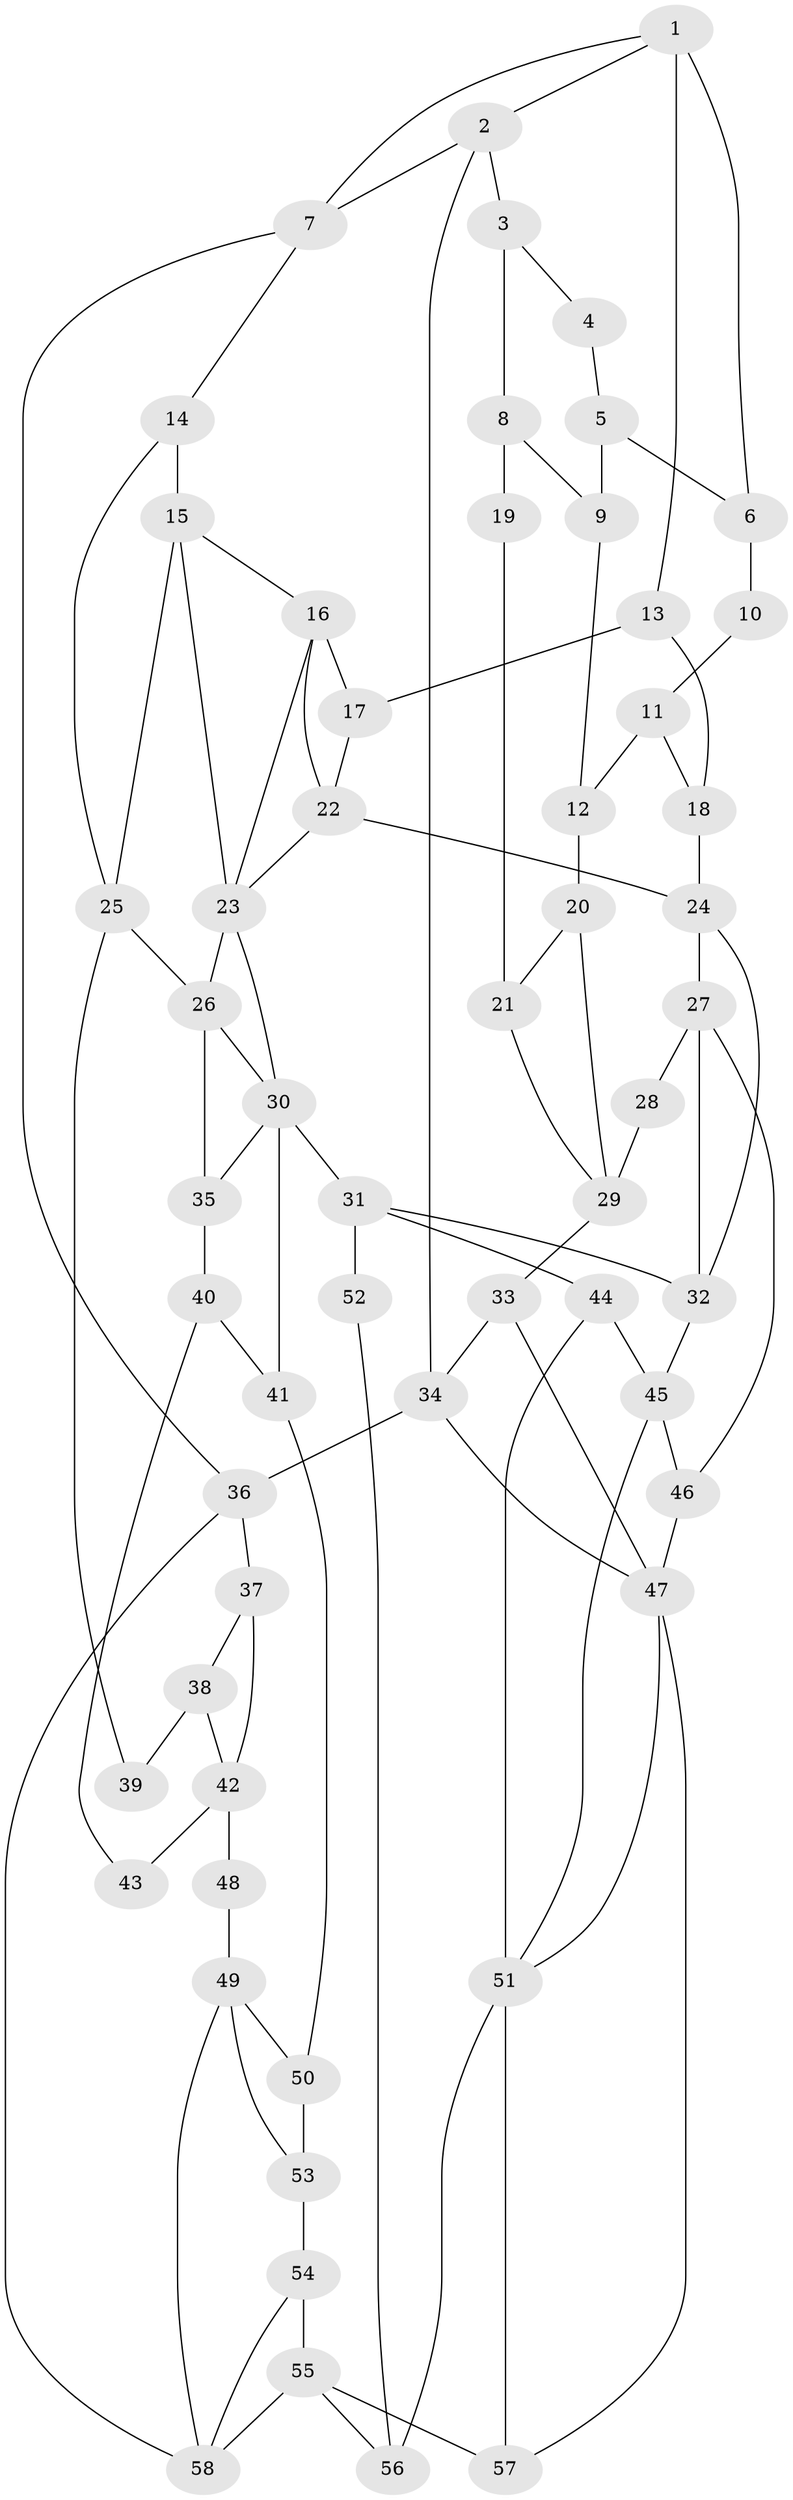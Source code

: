 // original degree distribution, {3: 0.034482758620689655, 6: 0.25, 4: 0.23275862068965517, 5: 0.4827586206896552}
// Generated by graph-tools (version 1.1) at 2025/38/03/09/25 02:38:45]
// undirected, 58 vertices, 97 edges
graph export_dot {
graph [start="1"]
  node [color=gray90,style=filled];
  1;
  2;
  3;
  4;
  5;
  6;
  7;
  8;
  9;
  10;
  11;
  12;
  13;
  14;
  15;
  16;
  17;
  18;
  19;
  20;
  21;
  22;
  23;
  24;
  25;
  26;
  27;
  28;
  29;
  30;
  31;
  32;
  33;
  34;
  35;
  36;
  37;
  38;
  39;
  40;
  41;
  42;
  43;
  44;
  45;
  46;
  47;
  48;
  49;
  50;
  51;
  52;
  53;
  54;
  55;
  56;
  57;
  58;
  1 -- 2 [weight=1.0];
  1 -- 6 [weight=1.0];
  1 -- 7 [weight=1.0];
  1 -- 13 [weight=2.0];
  2 -- 3 [weight=1.0];
  2 -- 7 [weight=1.0];
  2 -- 34 [weight=1.0];
  3 -- 4 [weight=1.0];
  3 -- 8 [weight=1.0];
  4 -- 5 [weight=1.0];
  5 -- 6 [weight=1.0];
  5 -- 9 [weight=1.0];
  6 -- 10 [weight=2.0];
  7 -- 14 [weight=1.0];
  7 -- 36 [weight=1.0];
  8 -- 9 [weight=1.0];
  8 -- 19 [weight=2.0];
  9 -- 12 [weight=1.0];
  10 -- 11 [weight=1.0];
  11 -- 12 [weight=1.0];
  11 -- 18 [weight=1.0];
  12 -- 20 [weight=1.0];
  13 -- 17 [weight=2.0];
  13 -- 18 [weight=1.0];
  14 -- 15 [weight=1.0];
  14 -- 25 [weight=1.0];
  15 -- 16 [weight=1.0];
  15 -- 23 [weight=1.0];
  15 -- 25 [weight=1.0];
  16 -- 17 [weight=3.0];
  16 -- 22 [weight=1.0];
  16 -- 23 [weight=1.0];
  17 -- 22 [weight=1.0];
  18 -- 24 [weight=1.0];
  19 -- 21 [weight=1.0];
  20 -- 21 [weight=1.0];
  20 -- 29 [weight=1.0];
  21 -- 29 [weight=1.0];
  22 -- 23 [weight=1.0];
  22 -- 24 [weight=1.0];
  23 -- 26 [weight=1.0];
  23 -- 30 [weight=1.0];
  24 -- 27 [weight=1.0];
  24 -- 32 [weight=1.0];
  25 -- 26 [weight=2.0];
  25 -- 39 [weight=2.0];
  26 -- 30 [weight=1.0];
  26 -- 35 [weight=1.0];
  27 -- 28 [weight=2.0];
  27 -- 32 [weight=1.0];
  27 -- 46 [weight=1.0];
  28 -- 29 [weight=3.0];
  29 -- 33 [weight=1.0];
  30 -- 31 [weight=2.0];
  30 -- 35 [weight=1.0];
  30 -- 41 [weight=1.0];
  31 -- 32 [weight=1.0];
  31 -- 44 [weight=1.0];
  31 -- 52 [weight=2.0];
  32 -- 45 [weight=1.0];
  33 -- 34 [weight=1.0];
  33 -- 47 [weight=1.0];
  34 -- 36 [weight=1.0];
  34 -- 47 [weight=1.0];
  35 -- 40 [weight=1.0];
  36 -- 37 [weight=1.0];
  36 -- 58 [weight=1.0];
  37 -- 38 [weight=1.0];
  37 -- 42 [weight=1.0];
  38 -- 39 [weight=1.0];
  38 -- 42 [weight=1.0];
  40 -- 41 [weight=1.0];
  40 -- 43 [weight=1.0];
  41 -- 50 [weight=1.0];
  42 -- 43 [weight=2.0];
  42 -- 48 [weight=2.0];
  44 -- 45 [weight=1.0];
  44 -- 51 [weight=1.0];
  45 -- 46 [weight=1.0];
  45 -- 51 [weight=1.0];
  46 -- 47 [weight=1.0];
  47 -- 51 [weight=1.0];
  47 -- 57 [weight=1.0];
  48 -- 49 [weight=2.0];
  49 -- 50 [weight=1.0];
  49 -- 53 [weight=1.0];
  49 -- 58 [weight=1.0];
  50 -- 53 [weight=2.0];
  51 -- 56 [weight=2.0];
  51 -- 57 [weight=1.0];
  52 -- 56 [weight=1.0];
  53 -- 54 [weight=3.0];
  54 -- 55 [weight=2.0];
  54 -- 58 [weight=1.0];
  55 -- 56 [weight=1.0];
  55 -- 57 [weight=1.0];
  55 -- 58 [weight=1.0];
}
